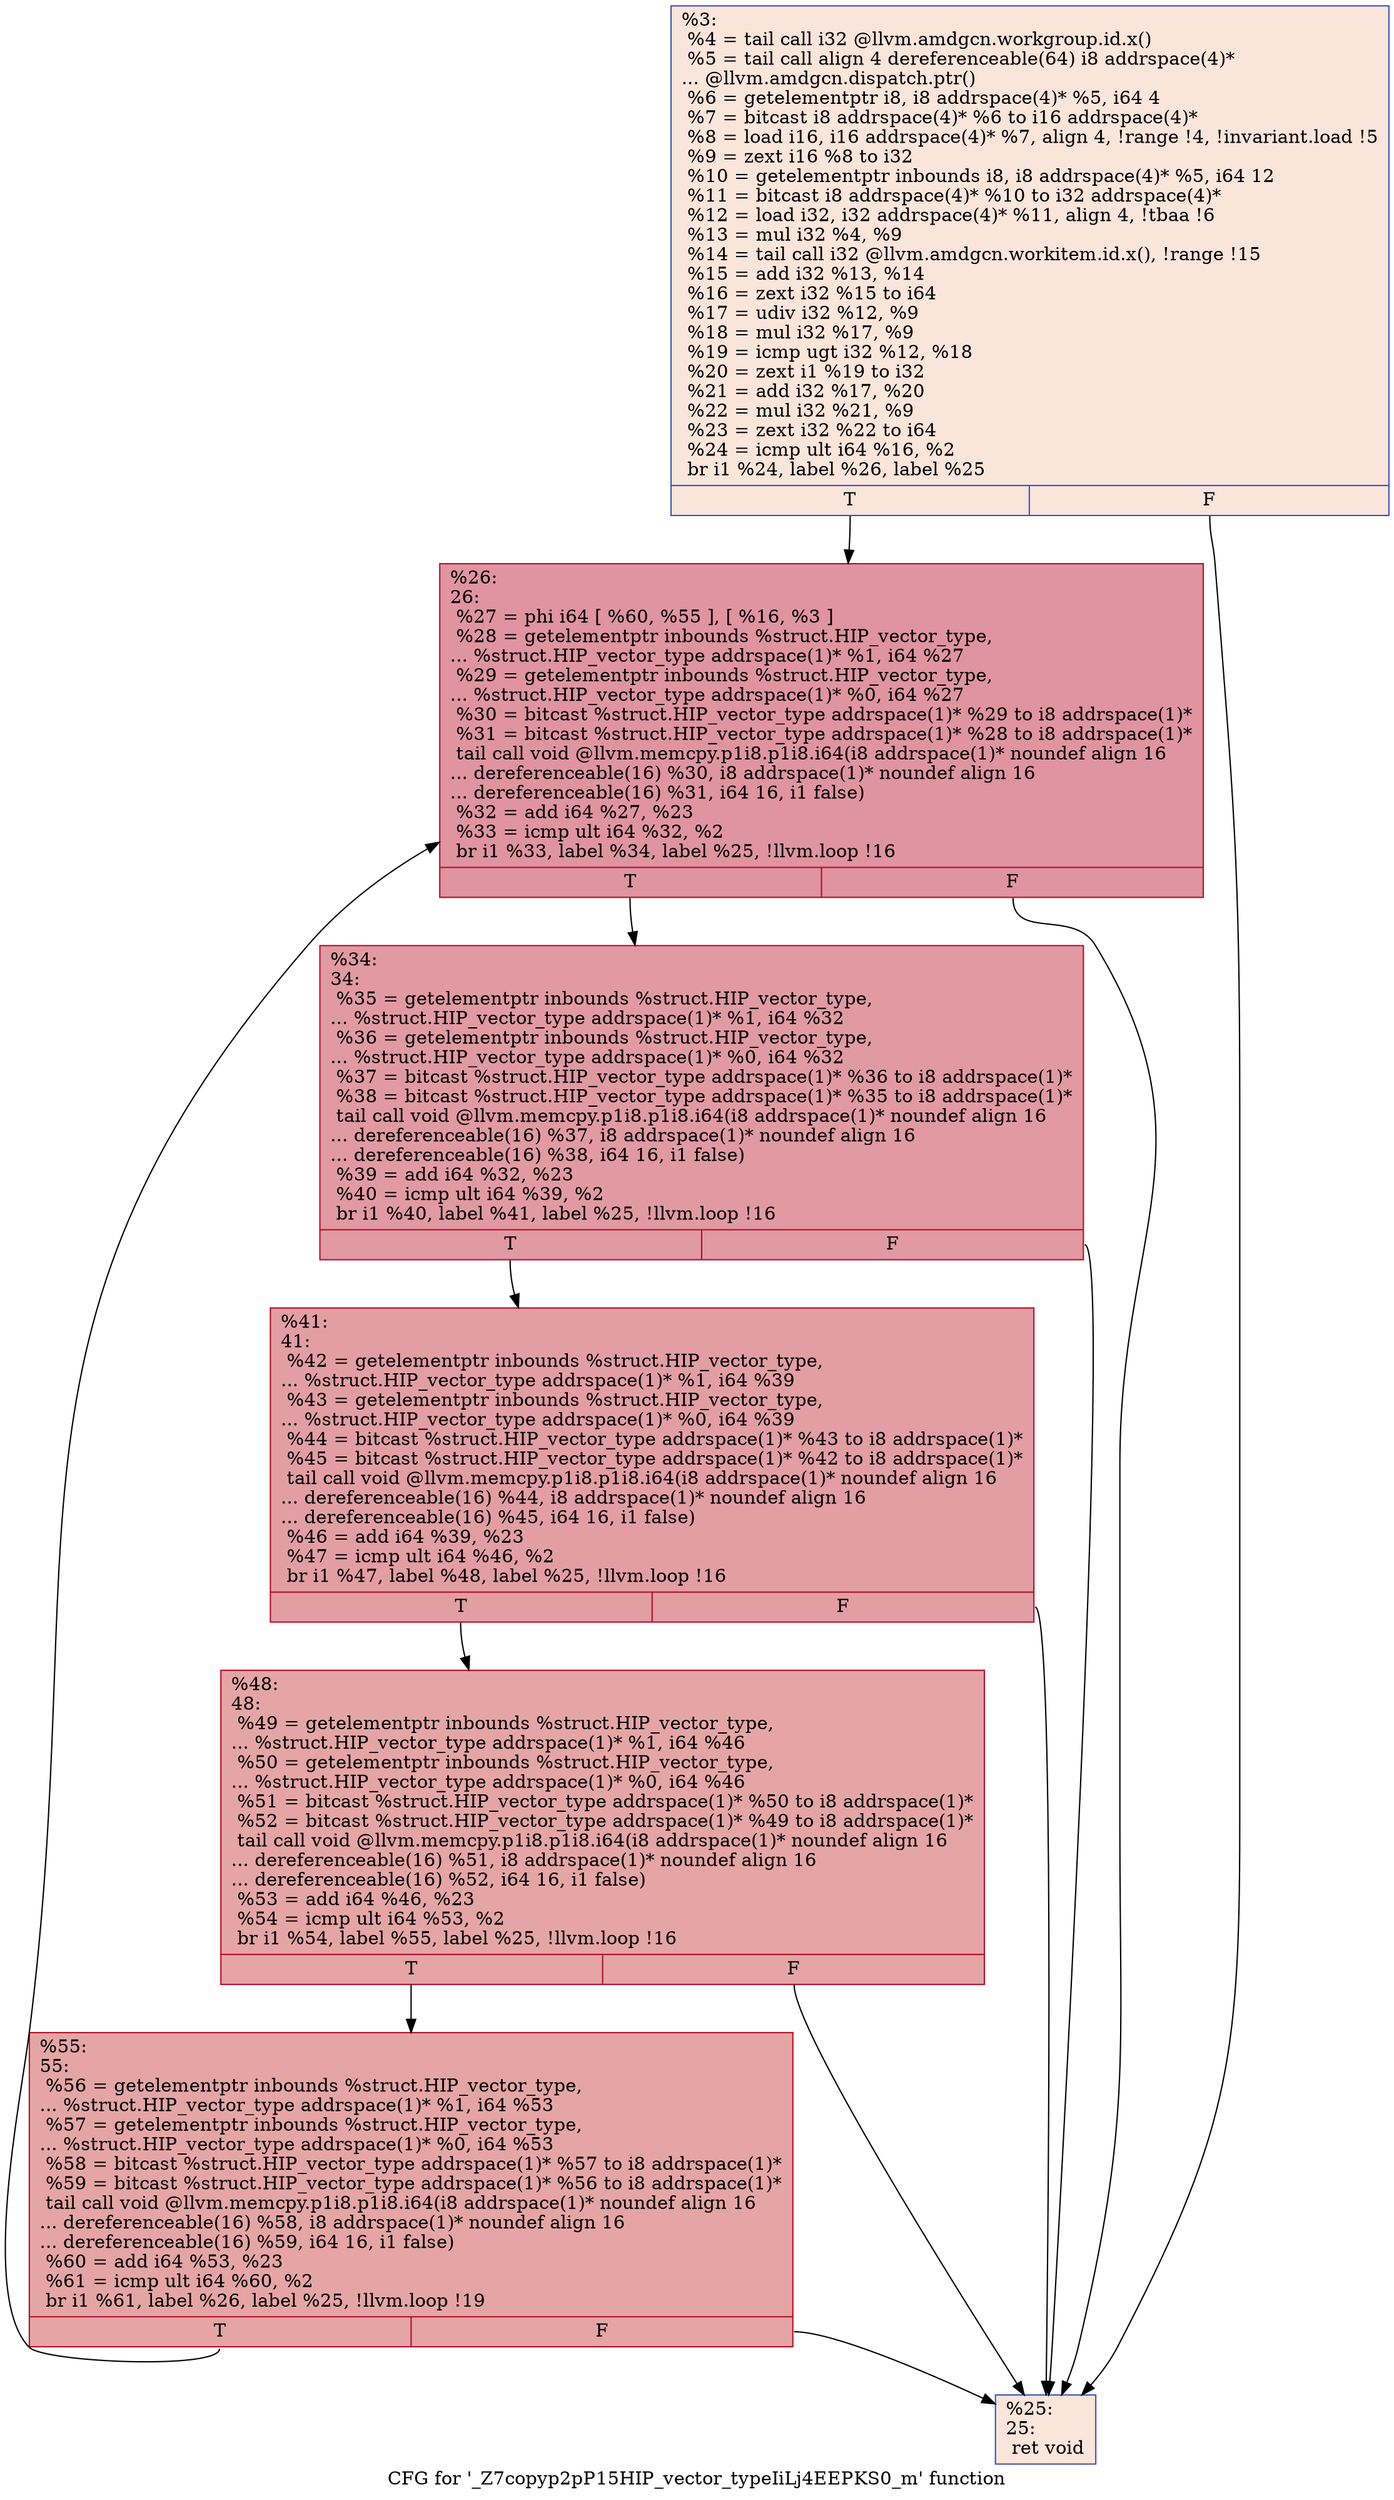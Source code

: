 digraph "CFG for '_Z7copyp2pP15HIP_vector_typeIiLj4EEPKS0_m' function" {
	label="CFG for '_Z7copyp2pP15HIP_vector_typeIiLj4EEPKS0_m' function";

	Node0x64d7bf0 [shape=record,color="#3d50c3ff", style=filled, fillcolor="#f4c5ad70",label="{%3:\l  %4 = tail call i32 @llvm.amdgcn.workgroup.id.x()\l  %5 = tail call align 4 dereferenceable(64) i8 addrspace(4)*\l... @llvm.amdgcn.dispatch.ptr()\l  %6 = getelementptr i8, i8 addrspace(4)* %5, i64 4\l  %7 = bitcast i8 addrspace(4)* %6 to i16 addrspace(4)*\l  %8 = load i16, i16 addrspace(4)* %7, align 4, !range !4, !invariant.load !5\l  %9 = zext i16 %8 to i32\l  %10 = getelementptr inbounds i8, i8 addrspace(4)* %5, i64 12\l  %11 = bitcast i8 addrspace(4)* %10 to i32 addrspace(4)*\l  %12 = load i32, i32 addrspace(4)* %11, align 4, !tbaa !6\l  %13 = mul i32 %4, %9\l  %14 = tail call i32 @llvm.amdgcn.workitem.id.x(), !range !15\l  %15 = add i32 %13, %14\l  %16 = zext i32 %15 to i64\l  %17 = udiv i32 %12, %9\l  %18 = mul i32 %17, %9\l  %19 = icmp ugt i32 %12, %18\l  %20 = zext i1 %19 to i32\l  %21 = add i32 %17, %20\l  %22 = mul i32 %21, %9\l  %23 = zext i32 %22 to i64\l  %24 = icmp ult i64 %16, %2\l  br i1 %24, label %26, label %25\l|{<s0>T|<s1>F}}"];
	Node0x64d7bf0:s0 -> Node0x64dd140;
	Node0x64d7bf0:s1 -> Node0x64dd1d0;
	Node0x64dd1d0 [shape=record,color="#3d50c3ff", style=filled, fillcolor="#f4c5ad70",label="{%25:\l25:                                               \l  ret void\l}"];
	Node0x64dd140 [shape=record,color="#b70d28ff", style=filled, fillcolor="#b70d2870",label="{%26:\l26:                                               \l  %27 = phi i64 [ %60, %55 ], [ %16, %3 ]\l  %28 = getelementptr inbounds %struct.HIP_vector_type,\l... %struct.HIP_vector_type addrspace(1)* %1, i64 %27\l  %29 = getelementptr inbounds %struct.HIP_vector_type,\l... %struct.HIP_vector_type addrspace(1)* %0, i64 %27\l  %30 = bitcast %struct.HIP_vector_type addrspace(1)* %29 to i8 addrspace(1)*\l  %31 = bitcast %struct.HIP_vector_type addrspace(1)* %28 to i8 addrspace(1)*\l  tail call void @llvm.memcpy.p1i8.p1i8.i64(i8 addrspace(1)* noundef align 16\l... dereferenceable(16) %30, i8 addrspace(1)* noundef align 16\l... dereferenceable(16) %31, i64 16, i1 false)\l  %32 = add i64 %27, %23\l  %33 = icmp ult i64 %32, %2\l  br i1 %33, label %34, label %25, !llvm.loop !16\l|{<s0>T|<s1>F}}"];
	Node0x64dd140:s0 -> Node0x64dcd10;
	Node0x64dd140:s1 -> Node0x64dd1d0;
	Node0x64dcd10 [shape=record,color="#b70d28ff", style=filled, fillcolor="#bb1b2c70",label="{%34:\l34:                                               \l  %35 = getelementptr inbounds %struct.HIP_vector_type,\l... %struct.HIP_vector_type addrspace(1)* %1, i64 %32\l  %36 = getelementptr inbounds %struct.HIP_vector_type,\l... %struct.HIP_vector_type addrspace(1)* %0, i64 %32\l  %37 = bitcast %struct.HIP_vector_type addrspace(1)* %36 to i8 addrspace(1)*\l  %38 = bitcast %struct.HIP_vector_type addrspace(1)* %35 to i8 addrspace(1)*\l  tail call void @llvm.memcpy.p1i8.p1i8.i64(i8 addrspace(1)* noundef align 16\l... dereferenceable(16) %37, i8 addrspace(1)* noundef align 16\l... dereferenceable(16) %38, i64 16, i1 false)\l  %39 = add i64 %32, %23\l  %40 = icmp ult i64 %39, %2\l  br i1 %40, label %41, label %25, !llvm.loop !16\l|{<s0>T|<s1>F}}"];
	Node0x64dcd10:s0 -> Node0x64de380;
	Node0x64dcd10:s1 -> Node0x64dd1d0;
	Node0x64de380 [shape=record,color="#b70d28ff", style=filled, fillcolor="#be242e70",label="{%41:\l41:                                               \l  %42 = getelementptr inbounds %struct.HIP_vector_type,\l... %struct.HIP_vector_type addrspace(1)* %1, i64 %39\l  %43 = getelementptr inbounds %struct.HIP_vector_type,\l... %struct.HIP_vector_type addrspace(1)* %0, i64 %39\l  %44 = bitcast %struct.HIP_vector_type addrspace(1)* %43 to i8 addrspace(1)*\l  %45 = bitcast %struct.HIP_vector_type addrspace(1)* %42 to i8 addrspace(1)*\l  tail call void @llvm.memcpy.p1i8.p1i8.i64(i8 addrspace(1)* noundef align 16\l... dereferenceable(16) %44, i8 addrspace(1)* noundef align 16\l... dereferenceable(16) %45, i64 16, i1 false)\l  %46 = add i64 %39, %23\l  %47 = icmp ult i64 %46, %2\l  br i1 %47, label %48, label %25, !llvm.loop !16\l|{<s0>T|<s1>F}}"];
	Node0x64de380:s0 -> Node0x64def20;
	Node0x64de380:s1 -> Node0x64dd1d0;
	Node0x64def20 [shape=record,color="#b70d28ff", style=filled, fillcolor="#c5333470",label="{%48:\l48:                                               \l  %49 = getelementptr inbounds %struct.HIP_vector_type,\l... %struct.HIP_vector_type addrspace(1)* %1, i64 %46\l  %50 = getelementptr inbounds %struct.HIP_vector_type,\l... %struct.HIP_vector_type addrspace(1)* %0, i64 %46\l  %51 = bitcast %struct.HIP_vector_type addrspace(1)* %50 to i8 addrspace(1)*\l  %52 = bitcast %struct.HIP_vector_type addrspace(1)* %49 to i8 addrspace(1)*\l  tail call void @llvm.memcpy.p1i8.p1i8.i64(i8 addrspace(1)* noundef align 16\l... dereferenceable(16) %51, i8 addrspace(1)* noundef align 16\l... dereferenceable(16) %52, i64 16, i1 false)\l  %53 = add i64 %46, %23\l  %54 = icmp ult i64 %53, %2\l  br i1 %54, label %55, label %25, !llvm.loop !16\l|{<s0>T|<s1>F}}"];
	Node0x64def20:s0 -> Node0x64dd360;
	Node0x64def20:s1 -> Node0x64dd1d0;
	Node0x64dd360 [shape=record,color="#b70d28ff", style=filled, fillcolor="#c5333470",label="{%55:\l55:                                               \l  %56 = getelementptr inbounds %struct.HIP_vector_type,\l... %struct.HIP_vector_type addrspace(1)* %1, i64 %53\l  %57 = getelementptr inbounds %struct.HIP_vector_type,\l... %struct.HIP_vector_type addrspace(1)* %0, i64 %53\l  %58 = bitcast %struct.HIP_vector_type addrspace(1)* %57 to i8 addrspace(1)*\l  %59 = bitcast %struct.HIP_vector_type addrspace(1)* %56 to i8 addrspace(1)*\l  tail call void @llvm.memcpy.p1i8.p1i8.i64(i8 addrspace(1)* noundef align 16\l... dereferenceable(16) %58, i8 addrspace(1)* noundef align 16\l... dereferenceable(16) %59, i64 16, i1 false)\l  %60 = add i64 %53, %23\l  %61 = icmp ult i64 %60, %2\l  br i1 %61, label %26, label %25, !llvm.loop !19\l|{<s0>T|<s1>F}}"];
	Node0x64dd360:s0 -> Node0x64dd140;
	Node0x64dd360:s1 -> Node0x64dd1d0;
}

